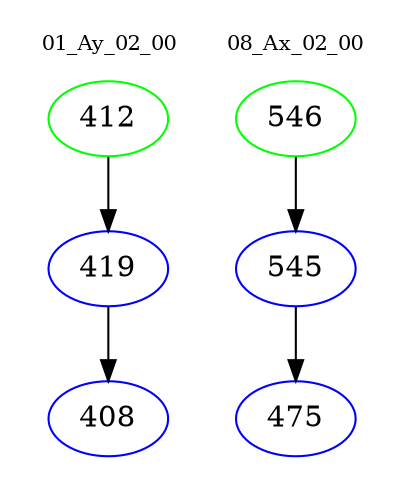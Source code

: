 digraph{
subgraph cluster_0 {
color = white
label = "01_Ay_02_00";
fontsize=10;
T0_412 [label="412", color="green"]
T0_412 -> T0_419 [color="black"]
T0_419 [label="419", color="blue"]
T0_419 -> T0_408 [color="black"]
T0_408 [label="408", color="blue"]
}
subgraph cluster_1 {
color = white
label = "08_Ax_02_00";
fontsize=10;
T1_546 [label="546", color="green"]
T1_546 -> T1_545 [color="black"]
T1_545 [label="545", color="blue"]
T1_545 -> T1_475 [color="black"]
T1_475 [label="475", color="blue"]
}
}
